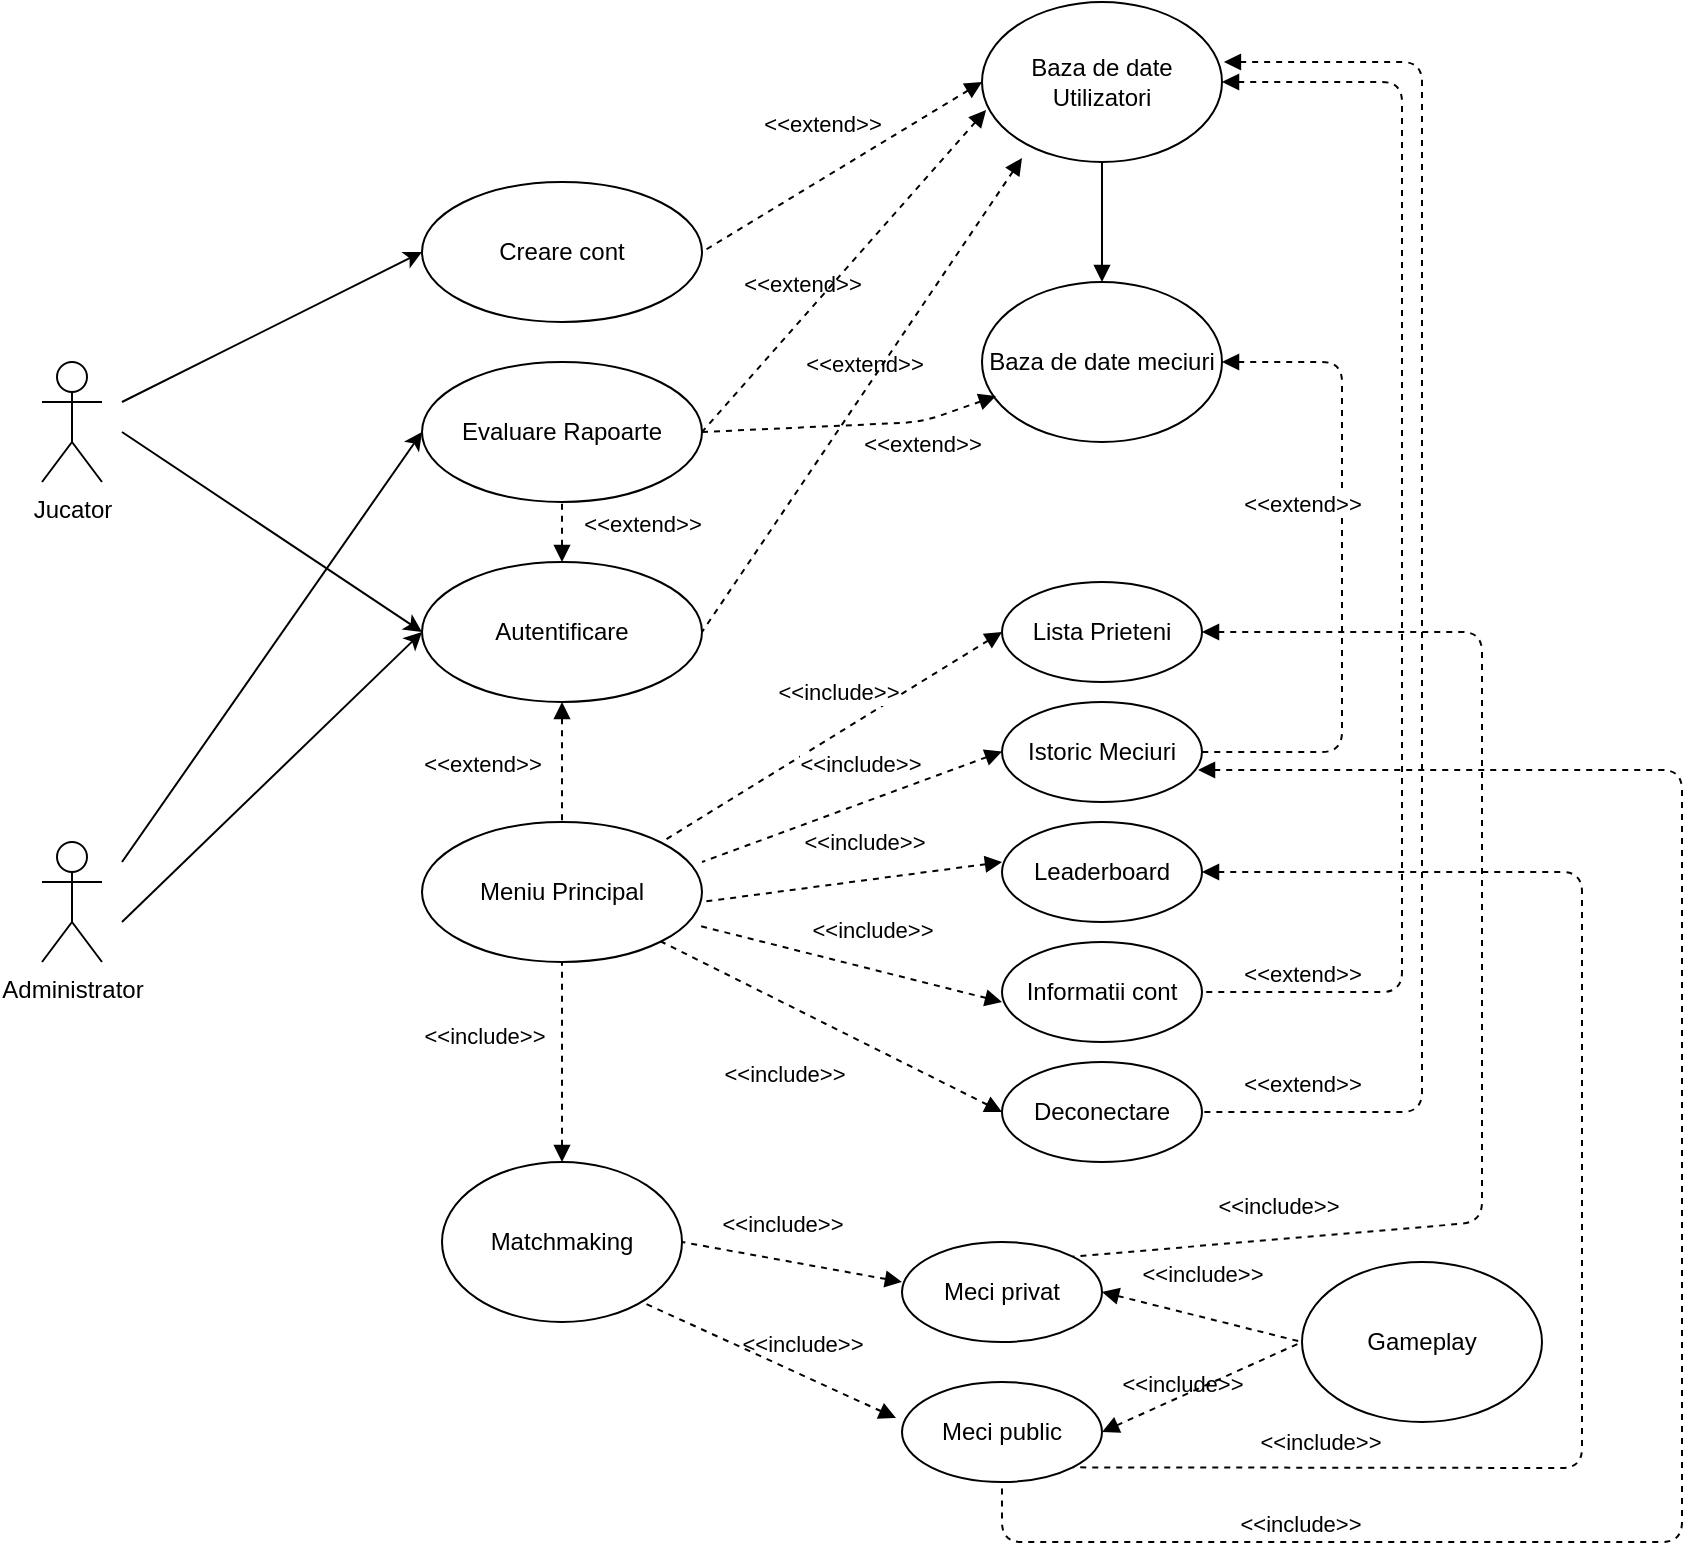 <mxfile version="14.5.6" type="device"><diagram id="5K1ZMcNSyUfwNTeXuXB5" name="Page-1"><mxGraphModel dx="3180" dy="2316" grid="1" gridSize="10" guides="1" tooltips="1" connect="1" arrows="1" fold="1" page="0" pageScale="1" pageWidth="850" pageHeight="1100" background="none" math="0" shadow="0"><root><mxCell id="0"/><mxCell id="1" parent="0"/><mxCell id="1bJyWZl8a1x7itzUCD3z-1" value="Jucator" style="shape=umlActor;verticalLabelPosition=bottom;verticalAlign=top;html=1;" vertex="1" parent="1"><mxGeometry x="-1990" y="-940" width="30" height="60" as="geometry"/></mxCell><mxCell id="1bJyWZl8a1x7itzUCD3z-2" value="Administrator" style="shape=umlActor;verticalLabelPosition=bottom;verticalAlign=top;html=1;" vertex="1" parent="1"><mxGeometry x="-1990" y="-700" width="30" height="60" as="geometry"/></mxCell><mxCell id="1bJyWZl8a1x7itzUCD3z-6" value="Creare cont" style="ellipse;whiteSpace=wrap;html=1;" vertex="1" parent="1"><mxGeometry x="-1800" y="-1030" width="140" height="70" as="geometry"/></mxCell><mxCell id="1bJyWZl8a1x7itzUCD3z-7" value="Autentificare" style="ellipse;whiteSpace=wrap;html=1;" vertex="1" parent="1"><mxGeometry x="-1800" y="-840" width="140" height="70" as="geometry"/></mxCell><mxCell id="1bJyWZl8a1x7itzUCD3z-8" value="Evaluare Rapoarte" style="ellipse;whiteSpace=wrap;html=1;" vertex="1" parent="1"><mxGeometry x="-1800" y="-940" width="140" height="70" as="geometry"/></mxCell><mxCell id="1bJyWZl8a1x7itzUCD3z-9" value="Meniu Principal" style="ellipse;whiteSpace=wrap;html=1;" vertex="1" parent="1"><mxGeometry x="-1800" y="-710" width="140" height="70" as="geometry"/></mxCell><mxCell id="1bJyWZl8a1x7itzUCD3z-11" value="Lista Prieteni" style="ellipse;whiteSpace=wrap;html=1;" vertex="1" parent="1"><mxGeometry x="-1510" y="-830" width="100" height="50" as="geometry"/></mxCell><mxCell id="1bJyWZl8a1x7itzUCD3z-12" value="Istoric Meciuri" style="ellipse;whiteSpace=wrap;html=1;" vertex="1" parent="1"><mxGeometry x="-1510" y="-770" width="100" height="50" as="geometry"/></mxCell><mxCell id="1bJyWZl8a1x7itzUCD3z-13" value="Leaderboard" style="ellipse;whiteSpace=wrap;html=1;" vertex="1" parent="1"><mxGeometry x="-1510" y="-710" width="100" height="50" as="geometry"/></mxCell><mxCell id="1bJyWZl8a1x7itzUCD3z-14" value="Informatii cont" style="ellipse;whiteSpace=wrap;html=1;" vertex="1" parent="1"><mxGeometry x="-1510" y="-650" width="100" height="50" as="geometry"/></mxCell><mxCell id="1bJyWZl8a1x7itzUCD3z-19" value="&amp;lt;&amp;lt;include&amp;gt;&amp;gt;" style="html=1;verticalAlign=bottom;endArrow=none;exitX=0;exitY=0.5;exitDx=0;exitDy=0;entryX=1;entryY=0;entryDx=0;entryDy=0;dashed=1;startArrow=block;startFill=1;endFill=0;" edge="1" parent="1" source="1bJyWZl8a1x7itzUCD3z-11" target="1bJyWZl8a1x7itzUCD3z-9"><mxGeometry x="-0.099" y="-10" width="80" relative="1" as="geometry"><mxPoint x="-1640" y="-780" as="sourcePoint"/><mxPoint x="-1560" y="-780" as="targetPoint"/><mxPoint as="offset"/></mxGeometry></mxCell><mxCell id="1bJyWZl8a1x7itzUCD3z-20" value="&amp;lt;&amp;lt;include&amp;gt;&amp;gt;" style="html=1;verticalAlign=bottom;endArrow=none;exitX=0;exitY=0.5;exitDx=0;exitDy=0;entryX=1;entryY=0.286;entryDx=0;entryDy=0;dashed=1;startArrow=block;startFill=1;endFill=0;entryPerimeter=0;" edge="1" parent="1" target="1bJyWZl8a1x7itzUCD3z-9"><mxGeometry x="-0.099" y="-10" width="80" relative="1" as="geometry"><mxPoint x="-1510" y="-745.25" as="sourcePoint"/><mxPoint x="-1680.503" y="-689.999" as="targetPoint"/><mxPoint as="offset"/></mxGeometry></mxCell><mxCell id="1bJyWZl8a1x7itzUCD3z-21" value="&amp;lt;&amp;lt;include&amp;gt;&amp;gt;" style="html=1;verticalAlign=bottom;endArrow=none;exitX=0;exitY=0.5;exitDx=0;exitDy=0;dashed=1;entryX=1;entryY=0.571;entryDx=0;entryDy=0;entryPerimeter=0;endFill=0;startArrow=block;startFill=1;" edge="1" parent="1" target="1bJyWZl8a1x7itzUCD3z-9"><mxGeometry x="-0.099" y="-10" width="80" relative="1" as="geometry"><mxPoint x="-1510" y="-690" as="sourcePoint"/><mxPoint x="-1656" y="-725" as="targetPoint"/><mxPoint as="offset"/></mxGeometry></mxCell><mxCell id="1bJyWZl8a1x7itzUCD3z-22" value="&lt;br&gt;&amp;lt;&amp;lt;include&amp;gt;&amp;gt;" style="html=1;verticalAlign=bottom;endArrow=none;exitX=0;exitY=0.5;exitDx=0;exitDy=0;entryX=0.993;entryY=0.743;entryDx=0;entryDy=0;dashed=1;entryPerimeter=0;startArrow=block;startFill=1;endFill=0;" edge="1" parent="1" target="1bJyWZl8a1x7itzUCD3z-9"><mxGeometry x="-0.099" y="-10" width="80" relative="1" as="geometry"><mxPoint x="-1510" y="-620" as="sourcePoint"/><mxPoint x="-1680.503" y="-564.749" as="targetPoint"/><mxPoint as="offset"/></mxGeometry></mxCell><mxCell id="1bJyWZl8a1x7itzUCD3z-24" value="" style="endArrow=classic;html=1;entryX=0;entryY=0.5;entryDx=0;entryDy=0;" edge="1" parent="1" target="1bJyWZl8a1x7itzUCD3z-8"><mxGeometry width="50" height="50" relative="1" as="geometry"><mxPoint x="-1950" y="-690" as="sourcePoint"/><mxPoint x="-1660" y="-580" as="targetPoint"/></mxGeometry></mxCell><mxCell id="1bJyWZl8a1x7itzUCD3z-25" value="" style="endArrow=classic;html=1;entryX=0;entryY=0.5;entryDx=0;entryDy=0;" edge="1" parent="1" target="1bJyWZl8a1x7itzUCD3z-7"><mxGeometry width="50" height="50" relative="1" as="geometry"><mxPoint x="-1950" y="-660" as="sourcePoint"/><mxPoint x="-1800" y="-822.5" as="targetPoint"/></mxGeometry></mxCell><mxCell id="1bJyWZl8a1x7itzUCD3z-26" value="" style="endArrow=classic;html=1;entryX=0;entryY=0.5;entryDx=0;entryDy=0;" edge="1" parent="1" target="1bJyWZl8a1x7itzUCD3z-6"><mxGeometry width="50" height="50" relative="1" as="geometry"><mxPoint x="-1950" y="-920" as="sourcePoint"/><mxPoint x="-1900" y="-970" as="targetPoint"/></mxGeometry></mxCell><mxCell id="1bJyWZl8a1x7itzUCD3z-27" value="" style="endArrow=classic;html=1;entryX=0;entryY=0.5;entryDx=0;entryDy=0;" edge="1" parent="1" target="1bJyWZl8a1x7itzUCD3z-7"><mxGeometry width="50" height="50" relative="1" as="geometry"><mxPoint x="-1950" y="-905" as="sourcePoint"/><mxPoint x="-1800" y="-980" as="targetPoint"/></mxGeometry></mxCell><mxCell id="1bJyWZl8a1x7itzUCD3z-29" value="Deconectare" style="ellipse;whiteSpace=wrap;html=1;" vertex="1" parent="1"><mxGeometry x="-1510" y="-590" width="100" height="50" as="geometry"/></mxCell><mxCell id="1bJyWZl8a1x7itzUCD3z-30" value="&lt;br&gt;&amp;lt;&amp;lt;include&amp;gt;&amp;gt;" style="html=1;verticalAlign=bottom;endArrow=none;exitX=0;exitY=0.5;exitDx=0;exitDy=0;entryX=1;entryY=1;entryDx=0;entryDy=0;dashed=1;startArrow=block;startFill=1;endFill=0;" edge="1" parent="1" source="1bJyWZl8a1x7itzUCD3z-29" target="1bJyWZl8a1x7itzUCD3z-9"><mxGeometry x="0.082" y="40" width="80" relative="1" as="geometry"><mxPoint x="-1528.94" y="-609.01" as="sourcePoint"/><mxPoint x="-1690" y="-690" as="targetPoint"/><mxPoint x="1" as="offset"/></mxGeometry></mxCell><mxCell id="1bJyWZl8a1x7itzUCD3z-31" value="Baza de date Utilizatori" style="ellipse;whiteSpace=wrap;html=1;" vertex="1" parent="1"><mxGeometry x="-1520" y="-1120" width="120" height="80" as="geometry"/></mxCell><mxCell id="1bJyWZl8a1x7itzUCD3z-32" value="&amp;lt;&amp;lt;extend&amp;gt;&amp;gt;" style="html=1;verticalAlign=bottom;endArrow=none;exitX=0;exitY=0.5;exitDx=0;exitDy=0;dashed=1;entryX=1;entryY=0.5;entryDx=0;entryDy=0;endFill=0;startArrow=block;startFill=1;" edge="1" parent="1" source="1bJyWZl8a1x7itzUCD3z-31" target="1bJyWZl8a1x7itzUCD3z-6"><mxGeometry x="0.025" y="-16" width="80" relative="1" as="geometry"><mxPoint x="-1508.04" y="-1005.99" as="sourcePoint"/><mxPoint x="-1660" y="-1030" as="targetPoint"/><mxPoint as="offset"/></mxGeometry></mxCell><mxCell id="1bJyWZl8a1x7itzUCD3z-33" value="&amp;lt;&amp;lt;extend&amp;gt;&amp;gt;" style="html=1;verticalAlign=bottom;endArrow=none;dashed=1;entryX=1;entryY=0.5;entryDx=0;entryDy=0;endFill=0;startArrow=block;startFill=1;labelBackgroundColor=none;" edge="1" parent="1" target="1bJyWZl8a1x7itzUCD3z-7"><mxGeometry x="-0.038" y="-4" width="80" relative="1" as="geometry"><mxPoint x="-1500" y="-1042" as="sourcePoint"/><mxPoint x="-1660" y="-915" as="targetPoint"/><mxPoint x="1" as="offset"/></mxGeometry></mxCell><mxCell id="1bJyWZl8a1x7itzUCD3z-34" value="&amp;lt;&amp;lt;extend&amp;gt;&amp;gt;" style="html=1;verticalAlign=bottom;endArrow=none;exitX=1;exitY=0.5;exitDx=0;exitDy=0;dashed=1;entryX=1;entryY=0.5;entryDx=0;entryDy=0;endFill=0;startArrow=block;startFill=1;" edge="1" parent="1" source="1bJyWZl8a1x7itzUCD3z-31"><mxGeometry x="0.845" width="80" relative="1" as="geometry"><mxPoint x="-1270" y="-710" as="sourcePoint"/><mxPoint x="-1410" y="-625" as="targetPoint"/><mxPoint as="offset"/><Array as="points"><mxPoint x="-1310" y="-1080"/><mxPoint x="-1310" y="-625"/></Array></mxGeometry></mxCell><mxCell id="1bJyWZl8a1x7itzUCD3z-35" value="&amp;lt;&amp;lt;extend&amp;gt;&amp;gt;" style="html=1;verticalAlign=bottom;endArrow=none;dashed=1;entryX=1;entryY=0.5;entryDx=0;entryDy=0;endFill=0;startArrow=block;startFill=1;exitX=1.008;exitY=0.375;exitDx=0;exitDy=0;exitPerimeter=0;" edge="1" parent="1" source="1bJyWZl8a1x7itzUCD3z-31"><mxGeometry x="0.864" y="-5" width="80" relative="1" as="geometry"><mxPoint x="-1310" y="-630" as="sourcePoint"/><mxPoint x="-1410" y="-565" as="targetPoint"/><mxPoint as="offset"/><Array as="points"><mxPoint x="-1300" y="-1090"/><mxPoint x="-1300" y="-565"/></Array></mxGeometry></mxCell><mxCell id="1bJyWZl8a1x7itzUCD3z-44" value="" style="edgeStyle=orthogonalEdgeStyle;rounded=0;orthogonalLoop=1;jettySize=auto;html=1;startArrow=block;startFill=1;endArrow=none;endFill=0;" edge="1" parent="1" source="1bJyWZl8a1x7itzUCD3z-36" target="1bJyWZl8a1x7itzUCD3z-31"><mxGeometry relative="1" as="geometry"/></mxCell><mxCell id="1bJyWZl8a1x7itzUCD3z-36" value="Baza de date meciuri" style="ellipse;whiteSpace=wrap;html=1;" vertex="1" parent="1"><mxGeometry x="-1520" y="-980" width="120" height="80" as="geometry"/></mxCell><mxCell id="1bJyWZl8a1x7itzUCD3z-37" value="&amp;lt;&amp;lt;extend&amp;gt;&amp;gt;" style="html=1;verticalAlign=bottom;endArrow=none;exitX=0.017;exitY=0.675;exitDx=0;exitDy=0;dashed=1;entryX=1;entryY=0.5;entryDx=0;entryDy=0;endFill=0;startArrow=block;startFill=1;exitPerimeter=0;labelBackgroundColor=none;" edge="1" parent="1" source="1bJyWZl8a1x7itzUCD3z-31" target="1bJyWZl8a1x7itzUCD3z-8"><mxGeometry x="0.238" y="-6" width="80" relative="1" as="geometry"><mxPoint x="-1520" y="-915" as="sourcePoint"/><mxPoint x="-1660" y="-830" as="targetPoint"/><mxPoint as="offset"/></mxGeometry></mxCell><mxCell id="1bJyWZl8a1x7itzUCD3z-38" value="&amp;lt;&amp;lt;extend&amp;gt;&amp;gt;" style="html=1;verticalAlign=bottom;endArrow=none;exitX=0.058;exitY=0.713;exitDx=0;exitDy=0;dashed=1;entryX=1;entryY=0.5;entryDx=0;entryDy=0;endFill=0;startArrow=block;startFill=1;exitPerimeter=0;" edge="1" parent="1" source="1bJyWZl8a1x7itzUCD3z-36" target="1bJyWZl8a1x7itzUCD3z-8"><mxGeometry x="-0.463" y="20" width="80" relative="1" as="geometry"><mxPoint x="-1520" y="-915" as="sourcePoint"/><mxPoint x="-1660" y="-830" as="targetPoint"/><mxPoint as="offset"/><Array as="points"><mxPoint x="-1550" y="-910"/></Array></mxGeometry></mxCell><mxCell id="1bJyWZl8a1x7itzUCD3z-39" value="&amp;lt;&amp;lt;extend&amp;gt;&amp;gt;" style="html=1;verticalAlign=bottom;endArrow=none;exitX=1;exitY=0.5;exitDx=0;exitDy=0;dashed=1;entryX=1;entryY=0.5;entryDx=0;entryDy=0;endFill=0;startArrow=block;startFill=1;" edge="1" parent="1" source="1bJyWZl8a1x7itzUCD3z-36"><mxGeometry x="-0.139" y="-20" width="80" relative="1" as="geometry"><mxPoint x="-1270" y="-830" as="sourcePoint"/><mxPoint x="-1410" y="-745" as="targetPoint"/><mxPoint as="offset"/><Array as="points"><mxPoint x="-1340" y="-940"/><mxPoint x="-1340" y="-745"/></Array></mxGeometry></mxCell><mxCell id="1bJyWZl8a1x7itzUCD3z-40" value="Matchmaking" style="ellipse;whiteSpace=wrap;html=1;" vertex="1" parent="1"><mxGeometry x="-1790" y="-540" width="120" height="80" as="geometry"/></mxCell><mxCell id="1bJyWZl8a1x7itzUCD3z-41" value="&lt;br&gt;&amp;lt;&amp;lt;include&amp;gt;&amp;gt;" style="html=1;verticalAlign=bottom;endArrow=none;exitX=0.5;exitY=0;exitDx=0;exitDy=0;dashed=1;startArrow=block;startFill=1;endFill=0;entryX=0.5;entryY=1;entryDx=0;entryDy=0;" edge="1" parent="1" source="1bJyWZl8a1x7itzUCD3z-40" target="1bJyWZl8a1x7itzUCD3z-9"><mxGeometry x="0.082" y="40" width="80" relative="1" as="geometry"><mxPoint x="-1550" y="-565" as="sourcePoint"/><mxPoint x="-1730" y="-650" as="targetPoint"/><mxPoint x="1" as="offset"/></mxGeometry></mxCell><mxCell id="1bJyWZl8a1x7itzUCD3z-46" value="&amp;lt;&amp;lt;extend&amp;gt;&amp;gt;" style="html=1;verticalAlign=bottom;endArrow=none;exitX=0.5;exitY=1;exitDx=0;exitDy=0;dashed=1;entryX=1;entryY=0.5;entryDx=0;entryDy=0;endFill=0;startArrow=block;startFill=1;" edge="1" parent="1" source="1bJyWZl8a1x7itzUCD3z-7"><mxGeometry x="0.333" y="-40" width="80" relative="1" as="geometry"><mxPoint x="-1560" y="-947" as="sourcePoint"/><mxPoint x="-1730" y="-710" as="targetPoint"/><mxPoint as="offset"/></mxGeometry></mxCell><mxCell id="1bJyWZl8a1x7itzUCD3z-47" value="&amp;lt;&amp;lt;extend&amp;gt;&amp;gt;" style="html=1;verticalAlign=bottom;endArrow=none;exitX=0.5;exitY=0;exitDx=0;exitDy=0;dashed=1;entryX=0.5;entryY=1;entryDx=0;entryDy=0;endFill=0;startArrow=block;startFill=1;" edge="1" parent="1" source="1bJyWZl8a1x7itzUCD3z-7" target="1bJyWZl8a1x7itzUCD3z-8"><mxGeometry x="-0.333" y="-40" width="80" relative="1" as="geometry"><mxPoint x="-1720" y="-760" as="sourcePoint"/><mxPoint x="-1720" y="-700" as="targetPoint"/><mxPoint as="offset"/></mxGeometry></mxCell><mxCell id="1bJyWZl8a1x7itzUCD3z-48" value="&lt;br&gt;&amp;lt;&amp;lt;include&amp;gt;&amp;gt;" style="html=1;verticalAlign=bottom;endArrow=none;entryX=1;entryY=1;entryDx=0;entryDy=0;dashed=1;startArrow=block;startFill=1;endFill=0;" edge="1" parent="1"><mxGeometry x="0.12" y="-9" width="80" relative="1" as="geometry"><mxPoint x="-1560" y="-480" as="sourcePoint"/><mxPoint x="-1670.003" y="-500.001" as="targetPoint"/><mxPoint as="offset"/></mxGeometry></mxCell><mxCell id="1bJyWZl8a1x7itzUCD3z-49" value="Meci privat" style="ellipse;whiteSpace=wrap;html=1;" vertex="1" parent="1"><mxGeometry x="-1560" y="-500" width="100" height="50" as="geometry"/></mxCell><mxCell id="1bJyWZl8a1x7itzUCD3z-50" value="&lt;br&gt;&amp;lt;&amp;lt;include&amp;gt;&amp;gt;" style="html=1;verticalAlign=bottom;endArrow=none;entryX=1;entryY=1;entryDx=0;entryDy=0;dashed=1;startArrow=block;startFill=1;endFill=0;exitX=-0.03;exitY=0.36;exitDx=0;exitDy=0;exitPerimeter=0;labelBackgroundColor=none;" edge="1" parent="1" source="1bJyWZl8a1x7itzUCD3z-51"><mxGeometry x="-0.221" y="-6" width="80" relative="1" as="geometry"><mxPoint x="-1590" y="-430" as="sourcePoint"/><mxPoint x="-1690.003" y="-470.001" as="targetPoint"/><mxPoint as="offset"/></mxGeometry></mxCell><mxCell id="1bJyWZl8a1x7itzUCD3z-51" value="Meci public" style="ellipse;whiteSpace=wrap;html=1;" vertex="1" parent="1"><mxGeometry x="-1560" y="-430" width="100" height="50" as="geometry"/></mxCell><mxCell id="1bJyWZl8a1x7itzUCD3z-52" value="Gameplay" style="ellipse;whiteSpace=wrap;html=1;" vertex="1" parent="1"><mxGeometry x="-1360" y="-490" width="120" height="80" as="geometry"/></mxCell><mxCell id="1bJyWZl8a1x7itzUCD3z-53" value="&lt;br&gt;&amp;lt;&amp;lt;include&amp;gt;&amp;gt;" style="html=1;verticalAlign=bottom;endArrow=none;entryX=1;entryY=1;entryDx=0;entryDy=0;dashed=1;startArrow=block;startFill=1;endFill=0;exitX=1;exitY=0.5;exitDx=0;exitDy=0;labelBackgroundColor=none;" edge="1" parent="1" source="1bJyWZl8a1x7itzUCD3z-51"><mxGeometry x="-0.222" y="-3" width="80" relative="1" as="geometry"><mxPoint x="-1233" y="-392" as="sourcePoint"/><mxPoint x="-1360.003" y="-450.001" as="targetPoint"/><mxPoint as="offset"/></mxGeometry></mxCell><mxCell id="1bJyWZl8a1x7itzUCD3z-54" value="&lt;br&gt;&amp;lt;&amp;lt;include&amp;gt;&amp;gt;" style="html=1;verticalAlign=bottom;endArrow=none;entryX=1;entryY=1;entryDx=0;entryDy=0;dashed=1;startArrow=block;startFill=1;endFill=0;exitX=1;exitY=0.5;exitDx=0;exitDy=0;" edge="1" parent="1" source="1bJyWZl8a1x7itzUCD3z-49"><mxGeometry x="-0.059" y="12" width="80" relative="1" as="geometry"><mxPoint x="-1460" y="-405" as="sourcePoint"/><mxPoint x="-1360.003" y="-450.001" as="targetPoint"/><mxPoint as="offset"/></mxGeometry></mxCell><mxCell id="1bJyWZl8a1x7itzUCD3z-55" value="&lt;br&gt;&amp;lt;&amp;lt;include&amp;gt;&amp;gt;" style="html=1;verticalAlign=bottom;endArrow=none;entryX=1;entryY=0;entryDx=0;entryDy=0;dashed=1;startArrow=block;startFill=1;endFill=0;exitX=1;exitY=0.5;exitDx=0;exitDy=0;" edge="1" parent="1" source="1bJyWZl8a1x7itzUCD3z-11" target="1bJyWZl8a1x7itzUCD3z-49"><mxGeometry x="0.675" y="-8" width="80" relative="1" as="geometry"><mxPoint x="-1210" y="-550" as="sourcePoint"/><mxPoint x="-1510.003" y="-500.001" as="targetPoint"/><mxPoint as="offset"/><Array as="points"><mxPoint x="-1270" y="-805"/><mxPoint x="-1270" y="-510"/></Array></mxGeometry></mxCell><mxCell id="1bJyWZl8a1x7itzUCD3z-56" value="&lt;br&gt;&amp;lt;&amp;lt;include&amp;gt;&amp;gt;" style="html=1;verticalAlign=bottom;endArrow=none;entryX=1;entryY=1;entryDx=0;entryDy=0;dashed=1;startArrow=block;startFill=1;endFill=0;exitX=1;exitY=0.5;exitDx=0;exitDy=0;labelBackgroundColor=none;" edge="1" parent="1" source="1bJyWZl8a1x7itzUCD3z-13" target="1bJyWZl8a1x7itzUCD3z-51"><mxGeometry x="0.668" y="-4" width="80" relative="1" as="geometry"><mxPoint x="-1370" y="-360" as="sourcePoint"/><mxPoint x="-1480.003" y="-380.001" as="targetPoint"/><mxPoint as="offset"/><Array as="points"><mxPoint x="-1220" y="-685"/><mxPoint x="-1220" y="-387"/></Array></mxGeometry></mxCell><mxCell id="1bJyWZl8a1x7itzUCD3z-57" value="&lt;br&gt;&amp;lt;&amp;lt;include&amp;gt;&amp;gt;" style="html=1;verticalAlign=bottom;endArrow=none;entryX=1;entryY=1;entryDx=0;entryDy=0;dashed=1;startArrow=block;startFill=1;endFill=0;exitX=0.98;exitY=0.68;exitDx=0;exitDy=0;exitPerimeter=0;" edge="1" parent="1" source="1bJyWZl8a1x7itzUCD3z-12"><mxGeometry x="0.642" width="80" relative="1" as="geometry"><mxPoint x="-1400" y="-360" as="sourcePoint"/><mxPoint x="-1510.003" y="-380.001" as="targetPoint"/><mxPoint as="offset"/><Array as="points"><mxPoint x="-1170" y="-736"/><mxPoint x="-1170" y="-350"/><mxPoint x="-1510" y="-350"/></Array></mxGeometry></mxCell></root></mxGraphModel></diagram></mxfile>